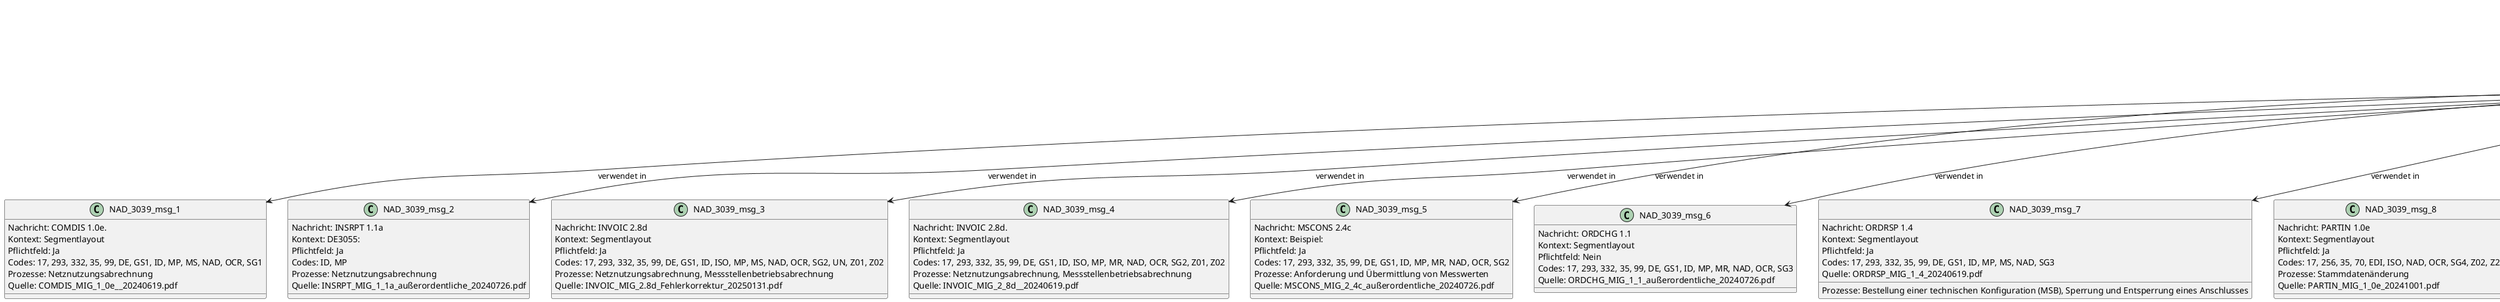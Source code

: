 @startuml
title Datenatlas – NAD:3039
class NAD_3039 {
  Name: Partner-ID
  Prozesse:
    - Netznutzungsabrechnung
    - Messstellenbetriebsabrechnung
    - Anforderung und Übermittlung von Messwerten
    - Bestellung einer technischen Konfiguration (MSB)
    - Sperrung und Entsperrung eines Anschlusses
    - Stammdatenänderung
}
class NAD_3039_msg_1 {
  Nachricht: COMDIS 1.0e.
  Kontext: Segmentlayout
  Pflichtfeld: Ja
  Codes: 17, 293, 332, 35, 99, DE, GS1, ID, MP, MS, NAD, OCR, SG1
  Prozesse: Netznutzungsabrechnung
  Quelle: COMDIS_MIG_1_0e__20240619.pdf
}
NAD_3039 --> NAD_3039_msg_1 : verwendet in
class NAD_3039_msg_2 {
  Nachricht: INSRPT 1.1a
  Kontext: DE3055:
  Pflichtfeld: Ja
  Codes: ID, MP
  Prozesse: Netznutzungsabrechnung
  Quelle: INSRPT_MIG_1_1a_außerordentliche_20240726.pdf
}
NAD_3039 --> NAD_3039_msg_2 : verwendet in
class NAD_3039_msg_3 {
  Nachricht: INVOIC 2.8d
  Kontext: Segmentlayout
  Pflichtfeld: Ja
  Codes: 17, 293, 332, 35, 99, DE, GS1, ID, ISO, MP, MS, NAD, OCR, SG2, UN, Z01, Z02
  Prozesse: Netznutzungsabrechnung, Messstellenbetriebsabrechnung
  Quelle: INVOIC_MIG_2.8d_Fehlerkorrektur_20250131.pdf
}
NAD_3039 --> NAD_3039_msg_3 : verwendet in
class NAD_3039_msg_4 {
  Nachricht: INVOIC 2.8d.
  Kontext: Segmentlayout
  Pflichtfeld: Ja
  Codes: 17, 293, 332, 35, 99, DE, GS1, ID, ISO, MP, MR, NAD, OCR, SG2, Z01, Z02
  Prozesse: Netznutzungsabrechnung, Messstellenbetriebsabrechnung
  Quelle: INVOIC_MIG_2_8d__20240619.pdf
}
NAD_3039 --> NAD_3039_msg_4 : verwendet in
class NAD_3039_msg_5 {
  Nachricht: MSCONS 2.4c
  Kontext: Beispiel:
  Pflichtfeld: Ja
  Codes: 17, 293, 332, 35, 99, DE, GS1, ID, MP, MR, NAD, OCR, SG2
  Prozesse: Anforderung und Übermittlung von Messwerten
  Quelle: MSCONS_MIG_2_4c_außerordentliche_20240726.pdf
}
NAD_3039 --> NAD_3039_msg_5 : verwendet in
class NAD_3039_msg_6 {
  Nachricht: ORDCHG 1.1
  Kontext: Segmentlayout
  Pflichtfeld: Nein
  Codes: 17, 293, 332, 35, 99, DE, GS1, ID, MP, MR, NAD, OCR, SG3
  Quelle: ORDCHG_MIG_1_1_außerordentliche_20240726.pdf
}
NAD_3039 --> NAD_3039_msg_6 : verwendet in
class NAD_3039_msg_7 {
  Nachricht: ORDRSP 1.4
  Kontext: Segmentlayout
  Pflichtfeld: Ja
  Codes: 17, 293, 332, 35, 99, DE, GS1, ID, MP, MS, NAD, SG3
  Prozesse: Bestellung einer technischen Konfiguration (MSB), Sperrung und Entsperrung eines Anschlusses
  Quelle: ORDRSP_MIG_1_4_20240619.pdf
}
NAD_3039 --> NAD_3039_msg_7 : verwendet in
class NAD_3039_msg_8 {
  Nachricht: PARTIN 1.0e
  Kontext: Segmentlayout
  Pflichtfeld: Ja
  Codes: 17, 256, 35, 70, EDI, ISO, NAD, OCR, SG4, Z02, Z21
  Prozesse: Stammdatenänderung
  Quelle: PARTIN_MIG_1_0e_20241001.pdf
}
NAD_3039 --> NAD_3039_msg_8 : verwendet in
class NAD_3039_msg_9 {
  Nachricht: QUOTES 1.3a
  Kontext: Segmentlayout
  Pflichtfeld: Ja
  Codes: 17, 293, 332, 35, 999, DE, GS1, ID, MP, NAD, OCR, VY
  Prozesse: Bestellung einer technischen Konfiguration (MSB), Sperrung und Entsperrung eines Anschlusses
  Quelle: QUOTES_MIG_1_3a_20240619.pdf
}
NAD_3039 --> NAD_3039_msg_9 : verwendet in
class NAD_3039_msg_10 {
  Nachricht: REMADV 2.9c
  Kontext: Segmentlayout
  Pflichtfeld: Ja
  Codes: 17, 293, 332, 35, 99, DE, GS1, ID, MP, MR, NAD, OCR, SG1
  Prozesse: Netznutzungsabrechnung
  Quelle: REMADV_MIG_2.9c_außerordentliche_20240726.pdf
}
NAD_3039 --> NAD_3039_msg_10 : verwendet in
class NAD_3039_msg_11 {
  Nachricht: REQOTE 1.3b
  Kontext: Segmentlayout
  Pflichtfeld: Ja
  Codes: 17, 293, 35, 99, DDM, DE, EDI, GS1, ID, MP, NAD, NB, OCR
  Prozesse: Bestellung einer technischen Konfiguration (MSB)
  Quelle: REQOTE_MIG_1_3b_20241001.pdf
}
NAD_3039 --> NAD_3039_msg_11 : verwendet in
class NAD_3039_proc_1 <<process>> {
  Netznutzungsabrechnung
  Gesetze: StromNEV, StromNZV
  Zusammenfassung: Wie funktioniert die Netznutzungsabrechnung zwischen Netzbetreiber und Lieferant?
}
NAD_3039 ..> NAD_3039_proc_1 : eingebettet in
class NAD_3039_proc_2 <<process>> {
  Messstellenbetriebsabrechnung
  Gesetze: MsbG
  Zusammenfassung: Beschreibe den Prozess der Abrechnung von Messstellenbetriebsleistungen.
}
NAD_3039 ..> NAD_3039_proc_2 : eingebettet in
class NAD_3039_proc_3 <<process>> {
  Anforderung und Übermittlung von Messwerten
  Gesetze: MsbG
  Zusammenfassung: Wie kann ein Marktpartner (z.B.
}
NAD_3039 ..> NAD_3039_proc_3 : eingebettet in
class NAD_3039_proc_4 <<process>> {
  Bestellung einer technischen Konfiguration (MSB)
  Gesetze: MsbG, EnWG
  Zusammenfassung: Erläutere den Prozess zur Bestellung einer spezifischen technischen Konfiguration bei einem Messstellenbetreiber, beispielsweise für ein intelligentes Messsystem.
}
NAD_3039 ..> NAD_3039_proc_4 : eingebettet in
class NAD_3039_proc_5 <<process>> {
  Sperrung und Entsperrung eines Anschlusses
  Gesetze: StromGVV
  Zusammenfassung: Beschreibe den End-to-End-Prozess für die Sperrung und Wiederherstellung eines Netzanschlusses.
}
NAD_3039 ..> NAD_3039_proc_5 : eingebettet in
class NAD_3039_proc_6 <<process>> {
  Stammdatenänderung
  Zusammenfassung: Wie wird eine Stammdatenänderung an einer Marktlokation, wie z.B.
}
NAD_3039 ..> NAD_3039_proc_6 : eingebettet in
@enduml